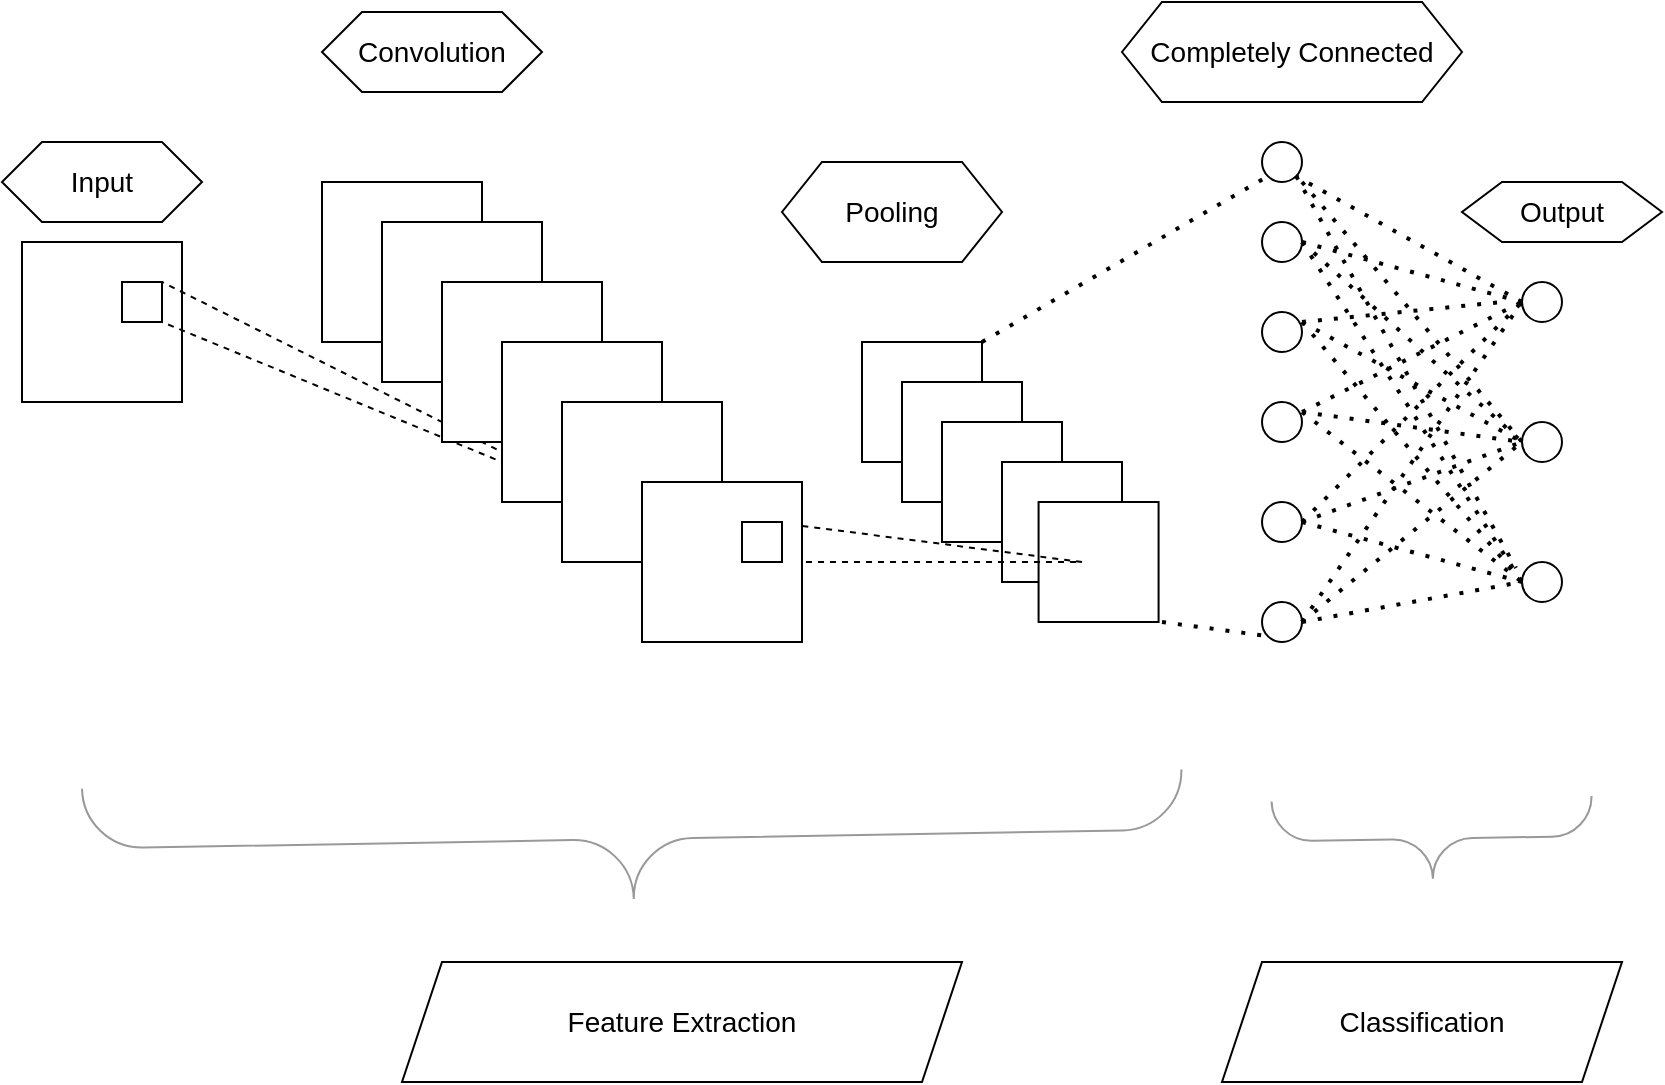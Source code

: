 <mxfile version="24.4.0" type="github">
  <diagram name="Page-1" id="vw2O1joaPwujMAk-joFM">
    <mxGraphModel dx="1098" dy="722" grid="1" gridSize="10" guides="1" tooltips="1" connect="1" arrows="1" fold="1" page="1" pageScale="1" pageWidth="850" pageHeight="1100" math="0" shadow="0">
      <root>
        <mxCell id="0" />
        <mxCell id="1" parent="0" />
        <mxCell id="x5iBwrBJt8EgbJ-NG2Gd-1" value="" style="whiteSpace=wrap;html=1;aspect=fixed;" vertex="1" parent="1">
          <mxGeometry x="20" y="260" width="80" height="80" as="geometry" />
        </mxCell>
        <mxCell id="x5iBwrBJt8EgbJ-NG2Gd-19" value="" style="whiteSpace=wrap;html=1;aspect=fixed;" vertex="1" parent="1">
          <mxGeometry x="70" y="280" width="20" height="20" as="geometry" />
        </mxCell>
        <mxCell id="x5iBwrBJt8EgbJ-NG2Gd-35" value="" style="endArrow=none;dashed=1;html=1;rounded=0;" edge="1" parent="1">
          <mxGeometry width="50" height="50" relative="1" as="geometry">
            <mxPoint x="350" y="410" as="sourcePoint" />
            <mxPoint x="90" y="300" as="targetPoint" />
            <Array as="points">
              <mxPoint x="260" y="370" />
            </Array>
          </mxGeometry>
        </mxCell>
        <mxCell id="x5iBwrBJt8EgbJ-NG2Gd-36" value="" style="endArrow=none;dashed=1;html=1;rounded=0;" edge="1" parent="1">
          <mxGeometry width="50" height="50" relative="1" as="geometry">
            <mxPoint x="370" y="420" as="sourcePoint" />
            <mxPoint x="90" y="280" as="targetPoint" />
          </mxGeometry>
        </mxCell>
        <mxCell id="x5iBwrBJt8EgbJ-NG2Gd-39" value="" style="whiteSpace=wrap;html=1;aspect=fixed;" vertex="1" parent="1">
          <mxGeometry x="440" y="310" width="60" height="60" as="geometry" />
        </mxCell>
        <mxCell id="x5iBwrBJt8EgbJ-NG2Gd-40" value="" style="whiteSpace=wrap;html=1;aspect=fixed;" vertex="1" parent="1">
          <mxGeometry x="460" y="330" width="60" height="60" as="geometry" />
        </mxCell>
        <mxCell id="x5iBwrBJt8EgbJ-NG2Gd-41" value="" style="whiteSpace=wrap;html=1;aspect=fixed;" vertex="1" parent="1">
          <mxGeometry x="480" y="350" width="60" height="60" as="geometry" />
        </mxCell>
        <mxCell id="x5iBwrBJt8EgbJ-NG2Gd-42" value="" style="whiteSpace=wrap;html=1;aspect=fixed;" vertex="1" parent="1">
          <mxGeometry x="510" y="370" width="60" height="60" as="geometry" />
        </mxCell>
        <mxCell id="x5iBwrBJt8EgbJ-NG2Gd-43" value="" style="whiteSpace=wrap;html=1;aspect=fixed;" vertex="1" parent="1">
          <mxGeometry x="528.29" y="390" width="60" height="60" as="geometry" />
        </mxCell>
        <mxCell id="x5iBwrBJt8EgbJ-NG2Gd-57" value="" style="endArrow=none;dashed=1;html=1;rounded=0;exitX=0.362;exitY=0.5;exitDx=0;exitDy=0;exitPerimeter=0;" edge="1" parent="1" source="x5iBwrBJt8EgbJ-NG2Gd-43">
          <mxGeometry width="50" height="50" relative="1" as="geometry">
            <mxPoint x="545" y="440" as="sourcePoint" />
            <mxPoint x="395" y="400" as="targetPoint" />
          </mxGeometry>
        </mxCell>
        <mxCell id="x5iBwrBJt8EgbJ-NG2Gd-59" value="" style="endArrow=none;dashed=1;html=1;rounded=0;exitX=1;exitY=1;exitDx=0;exitDy=0;entryX=0.362;entryY=0.5;entryDx=0;entryDy=0;entryPerimeter=0;" edge="1" parent="1" source="x5iBwrBJt8EgbJ-NG2Gd-44" target="x5iBwrBJt8EgbJ-NG2Gd-43">
          <mxGeometry width="50" height="50" relative="1" as="geometry">
            <mxPoint x="450" y="560" as="sourcePoint" />
            <mxPoint x="500" y="510" as="targetPoint" />
          </mxGeometry>
        </mxCell>
        <mxCell id="x5iBwrBJt8EgbJ-NG2Gd-75" value="" style="group" vertex="1" connectable="0" parent="1">
          <mxGeometry x="170" y="230" width="240" height="230" as="geometry" />
        </mxCell>
        <mxCell id="x5iBwrBJt8EgbJ-NG2Gd-10" value="" style="whiteSpace=wrap;html=1;aspect=fixed;container=0;" vertex="1" parent="x5iBwrBJt8EgbJ-NG2Gd-75">
          <mxGeometry width="80" height="80" as="geometry" />
        </mxCell>
        <mxCell id="x5iBwrBJt8EgbJ-NG2Gd-14" value="" style="whiteSpace=wrap;html=1;aspect=fixed;container=0;" vertex="1" parent="x5iBwrBJt8EgbJ-NG2Gd-75">
          <mxGeometry x="30" y="20" width="80" height="80" as="geometry" />
        </mxCell>
        <mxCell id="x5iBwrBJt8EgbJ-NG2Gd-15" value="" style="whiteSpace=wrap;html=1;aspect=fixed;container=0;" vertex="1" parent="x5iBwrBJt8EgbJ-NG2Gd-75">
          <mxGeometry x="60" y="50" width="80" height="80" as="geometry" />
        </mxCell>
        <mxCell id="x5iBwrBJt8EgbJ-NG2Gd-16" value="" style="whiteSpace=wrap;html=1;aspect=fixed;container=0;" vertex="1" parent="x5iBwrBJt8EgbJ-NG2Gd-75">
          <mxGeometry x="90" y="80" width="80" height="80" as="geometry" />
        </mxCell>
        <mxCell id="x5iBwrBJt8EgbJ-NG2Gd-17" value="" style="whiteSpace=wrap;html=1;aspect=fixed;container=0;" vertex="1" parent="x5iBwrBJt8EgbJ-NG2Gd-75">
          <mxGeometry x="120" y="110" width="80" height="80" as="geometry" />
        </mxCell>
        <mxCell id="x5iBwrBJt8EgbJ-NG2Gd-18" value="" style="whiteSpace=wrap;html=1;aspect=fixed;container=0;" vertex="1" parent="x5iBwrBJt8EgbJ-NG2Gd-75">
          <mxGeometry x="160" y="150" width="80" height="80" as="geometry" />
        </mxCell>
        <mxCell id="x5iBwrBJt8EgbJ-NG2Gd-44" value="" style="whiteSpace=wrap;html=1;aspect=fixed;container=0;" vertex="1" parent="x5iBwrBJt8EgbJ-NG2Gd-75">
          <mxGeometry x="210" y="170" width="20" height="20" as="geometry" />
        </mxCell>
        <mxCell id="x5iBwrBJt8EgbJ-NG2Gd-78" value="" style="group" vertex="1" connectable="0" parent="1">
          <mxGeometry x="640" y="210" width="70" height="250" as="geometry" />
        </mxCell>
        <mxCell id="x5iBwrBJt8EgbJ-NG2Gd-60" value="" style="ellipse;whiteSpace=wrap;html=1;aspect=fixed;" vertex="1" parent="x5iBwrBJt8EgbJ-NG2Gd-78">
          <mxGeometry width="20" height="20" as="geometry" />
        </mxCell>
        <mxCell id="x5iBwrBJt8EgbJ-NG2Gd-65" value="" style="ellipse;whiteSpace=wrap;html=1;aspect=fixed;" vertex="1" parent="x5iBwrBJt8EgbJ-NG2Gd-78">
          <mxGeometry y="40" width="20" height="20" as="geometry" />
        </mxCell>
        <mxCell id="x5iBwrBJt8EgbJ-NG2Gd-66" value="" style="ellipse;whiteSpace=wrap;html=1;aspect=fixed;" vertex="1" parent="x5iBwrBJt8EgbJ-NG2Gd-78">
          <mxGeometry y="85" width="20" height="20" as="geometry" />
        </mxCell>
        <mxCell id="x5iBwrBJt8EgbJ-NG2Gd-67" value="" style="ellipse;whiteSpace=wrap;html=1;aspect=fixed;" vertex="1" parent="x5iBwrBJt8EgbJ-NG2Gd-78">
          <mxGeometry y="130" width="20" height="20" as="geometry" />
        </mxCell>
        <mxCell id="x5iBwrBJt8EgbJ-NG2Gd-68" value="" style="ellipse;whiteSpace=wrap;html=1;aspect=fixed;" vertex="1" parent="x5iBwrBJt8EgbJ-NG2Gd-78">
          <mxGeometry y="180" width="20" height="20" as="geometry" />
        </mxCell>
        <mxCell id="x5iBwrBJt8EgbJ-NG2Gd-69" value="" style="ellipse;whiteSpace=wrap;html=1;aspect=fixed;" vertex="1" parent="x5iBwrBJt8EgbJ-NG2Gd-78">
          <mxGeometry y="230" width="20" height="20" as="geometry" />
        </mxCell>
        <mxCell id="x5iBwrBJt8EgbJ-NG2Gd-104" value="" style="endArrow=none;dashed=1;html=1;dashPattern=1 3;strokeWidth=2;rounded=0;entryX=0;entryY=0.5;entryDx=0;entryDy=0;" edge="1" parent="x5iBwrBJt8EgbJ-NG2Gd-78" target="x5iBwrBJt8EgbJ-NG2Gd-81">
          <mxGeometry width="50" height="50" relative="1" as="geometry">
            <mxPoint x="20" y="20" as="sourcePoint" />
            <mxPoint x="70" as="targetPoint" />
          </mxGeometry>
        </mxCell>
        <mxCell id="x5iBwrBJt8EgbJ-NG2Gd-102" value="" style="endArrow=none;dashed=1;html=1;dashPattern=1 3;strokeWidth=2;rounded=0;" edge="1" parent="x5iBwrBJt8EgbJ-NG2Gd-78">
          <mxGeometry width="50" height="50" relative="1" as="geometry">
            <mxPoint x="20" y="50" as="sourcePoint" />
            <mxPoint x="130" y="80" as="targetPoint" />
          </mxGeometry>
        </mxCell>
        <mxCell id="x5iBwrBJt8EgbJ-NG2Gd-101" value="" style="endArrow=none;dashed=1;html=1;dashPattern=1 3;strokeWidth=2;rounded=0;entryX=0;entryY=0.5;entryDx=0;entryDy=0;" edge="1" parent="x5iBwrBJt8EgbJ-NG2Gd-78" target="x5iBwrBJt8EgbJ-NG2Gd-81">
          <mxGeometry width="50" height="50" relative="1" as="geometry">
            <mxPoint x="20" y="50" as="sourcePoint" />
            <mxPoint x="70" as="targetPoint" />
          </mxGeometry>
        </mxCell>
        <mxCell id="x5iBwrBJt8EgbJ-NG2Gd-100" value="" style="endArrow=none;dashed=1;html=1;dashPattern=1 3;strokeWidth=2;rounded=0;entryX=0;entryY=0.5;entryDx=0;entryDy=0;" edge="1" parent="x5iBwrBJt8EgbJ-NG2Gd-78" target="x5iBwrBJt8EgbJ-NG2Gd-82">
          <mxGeometry width="50" height="50" relative="1" as="geometry">
            <mxPoint x="20" y="50" as="sourcePoint" />
            <mxPoint x="70" as="targetPoint" />
          </mxGeometry>
        </mxCell>
        <mxCell id="x5iBwrBJt8EgbJ-NG2Gd-99" value="" style="endArrow=none;dashed=1;html=1;dashPattern=1 3;strokeWidth=2;rounded=0;" edge="1" parent="x5iBwrBJt8EgbJ-NG2Gd-78">
          <mxGeometry width="50" height="50" relative="1" as="geometry">
            <mxPoint x="20" y="90" as="sourcePoint" />
            <mxPoint x="120" y="80" as="targetPoint" />
          </mxGeometry>
        </mxCell>
        <mxCell id="x5iBwrBJt8EgbJ-NG2Gd-98" value="" style="endArrow=none;dashed=1;html=1;dashPattern=1 3;strokeWidth=2;rounded=0;" edge="1" parent="x5iBwrBJt8EgbJ-NG2Gd-78">
          <mxGeometry width="50" height="50" relative="1" as="geometry">
            <mxPoint x="20" y="90" as="sourcePoint" />
            <mxPoint x="130" y="150" as="targetPoint" />
          </mxGeometry>
        </mxCell>
        <mxCell id="x5iBwrBJt8EgbJ-NG2Gd-96" value="" style="endArrow=none;dashed=1;html=1;dashPattern=1 3;strokeWidth=2;rounded=0;" edge="1" parent="x5iBwrBJt8EgbJ-NG2Gd-78">
          <mxGeometry width="50" height="50" relative="1" as="geometry">
            <mxPoint x="20" y="135" as="sourcePoint" />
            <mxPoint x="130" y="80" as="targetPoint" />
          </mxGeometry>
        </mxCell>
        <mxCell id="x5iBwrBJt8EgbJ-NG2Gd-95" value="" style="endArrow=none;dashed=1;html=1;dashPattern=1 3;strokeWidth=2;rounded=0;" edge="1" parent="x5iBwrBJt8EgbJ-NG2Gd-78">
          <mxGeometry width="50" height="50" relative="1" as="geometry">
            <mxPoint x="20" y="135" as="sourcePoint" />
            <mxPoint x="130" y="150" as="targetPoint" />
          </mxGeometry>
        </mxCell>
        <mxCell id="x5iBwrBJt8EgbJ-NG2Gd-94" value="" style="endArrow=none;dashed=1;html=1;dashPattern=1 3;strokeWidth=2;rounded=0;" edge="1" parent="x5iBwrBJt8EgbJ-NG2Gd-78">
          <mxGeometry width="50" height="50" relative="1" as="geometry">
            <mxPoint x="20" y="135" as="sourcePoint" />
            <mxPoint x="130" y="220" as="targetPoint" />
          </mxGeometry>
        </mxCell>
        <mxCell id="x5iBwrBJt8EgbJ-NG2Gd-93" value="" style="endArrow=none;dashed=1;html=1;dashPattern=1 3;strokeWidth=2;rounded=0;" edge="1" parent="x5iBwrBJt8EgbJ-NG2Gd-78">
          <mxGeometry width="50" height="50" relative="1" as="geometry">
            <mxPoint x="20" y="190" as="sourcePoint" />
            <mxPoint x="130" y="80" as="targetPoint" />
          </mxGeometry>
        </mxCell>
        <mxCell id="x5iBwrBJt8EgbJ-NG2Gd-92" value="" style="endArrow=none;dashed=1;html=1;dashPattern=1 3;strokeWidth=2;rounded=0;" edge="1" parent="x5iBwrBJt8EgbJ-NG2Gd-78">
          <mxGeometry width="50" height="50" relative="1" as="geometry">
            <mxPoint x="20" y="190" as="sourcePoint" />
            <mxPoint x="130" y="150" as="targetPoint" />
          </mxGeometry>
        </mxCell>
        <mxCell id="x5iBwrBJt8EgbJ-NG2Gd-91" value="" style="endArrow=none;dashed=1;html=1;dashPattern=1 3;strokeWidth=2;rounded=0;entryX=0;entryY=0.5;entryDx=0;entryDy=0;" edge="1" parent="x5iBwrBJt8EgbJ-NG2Gd-78" target="x5iBwrBJt8EgbJ-NG2Gd-82">
          <mxGeometry width="50" height="50" relative="1" as="geometry">
            <mxPoint x="20" y="190" as="sourcePoint" />
            <mxPoint x="120" y="220" as="targetPoint" />
          </mxGeometry>
        </mxCell>
        <mxCell id="x5iBwrBJt8EgbJ-NG2Gd-90" value="" style="endArrow=none;dashed=1;html=1;dashPattern=1 3;strokeWidth=2;rounded=0;" edge="1" parent="x5iBwrBJt8EgbJ-NG2Gd-78">
          <mxGeometry width="50" height="50" relative="1" as="geometry">
            <mxPoint x="20" y="240" as="sourcePoint" />
            <mxPoint x="130" y="80" as="targetPoint" />
          </mxGeometry>
        </mxCell>
        <mxCell id="x5iBwrBJt8EgbJ-NG2Gd-79" value="" style="endArrow=none;dashed=1;html=1;dashPattern=1 3;strokeWidth=2;rounded=0;entryX=0;entryY=1;entryDx=0;entryDy=0;" edge="1" parent="1" target="x5iBwrBJt8EgbJ-NG2Gd-60">
          <mxGeometry width="50" height="50" relative="1" as="geometry">
            <mxPoint x="500" y="310" as="sourcePoint" />
            <mxPoint x="550" y="260" as="targetPoint" />
          </mxGeometry>
        </mxCell>
        <mxCell id="x5iBwrBJt8EgbJ-NG2Gd-80" value="" style="ellipse;whiteSpace=wrap;html=1;aspect=fixed;" vertex="1" parent="1">
          <mxGeometry x="770" y="280" width="20" height="20" as="geometry" />
        </mxCell>
        <mxCell id="x5iBwrBJt8EgbJ-NG2Gd-81" value="" style="ellipse;whiteSpace=wrap;html=1;aspect=fixed;" vertex="1" parent="1">
          <mxGeometry x="770" y="350" width="20" height="20" as="geometry" />
        </mxCell>
        <mxCell id="x5iBwrBJt8EgbJ-NG2Gd-82" value="" style="ellipse;whiteSpace=wrap;html=1;aspect=fixed;" vertex="1" parent="1">
          <mxGeometry x="770" y="420" width="20" height="20" as="geometry" />
        </mxCell>
        <mxCell id="x5iBwrBJt8EgbJ-NG2Gd-83" value="" style="endArrow=none;dashed=1;html=1;dashPattern=1 3;strokeWidth=2;rounded=0;entryX=1;entryY=1;entryDx=0;entryDy=0;exitX=0;exitY=0.5;exitDx=0;exitDy=0;" edge="1" parent="1" source="x5iBwrBJt8EgbJ-NG2Gd-80" target="x5iBwrBJt8EgbJ-NG2Gd-60">
          <mxGeometry width="50" height="50" relative="1" as="geometry">
            <mxPoint x="780" y="260" as="sourcePoint" />
            <mxPoint x="720" y="220" as="targetPoint" />
          </mxGeometry>
        </mxCell>
        <mxCell id="x5iBwrBJt8EgbJ-NG2Gd-87" value="" style="endArrow=none;dashed=1;html=1;dashPattern=1 3;strokeWidth=2;rounded=0;entryX=0;entryY=1;entryDx=0;entryDy=0;" edge="1" parent="1" target="x5iBwrBJt8EgbJ-NG2Gd-69">
          <mxGeometry width="50" height="50" relative="1" as="geometry">
            <mxPoint x="590" y="450" as="sourcePoint" />
            <mxPoint x="640" y="400" as="targetPoint" />
          </mxGeometry>
        </mxCell>
        <mxCell id="x5iBwrBJt8EgbJ-NG2Gd-88" value="" style="endArrow=none;dashed=1;html=1;dashPattern=1 3;strokeWidth=2;rounded=0;entryX=0;entryY=0.5;entryDx=0;entryDy=0;" edge="1" parent="1" target="x5iBwrBJt8EgbJ-NG2Gd-82">
          <mxGeometry width="50" height="50" relative="1" as="geometry">
            <mxPoint x="660" y="450" as="sourcePoint" />
            <mxPoint x="770" y="420" as="targetPoint" />
          </mxGeometry>
        </mxCell>
        <mxCell id="x5iBwrBJt8EgbJ-NG2Gd-89" value="" style="endArrow=none;dashed=1;html=1;dashPattern=1 3;strokeWidth=2;rounded=0;entryX=0;entryY=0.5;entryDx=0;entryDy=0;" edge="1" parent="1" target="x5iBwrBJt8EgbJ-NG2Gd-81">
          <mxGeometry width="50" height="50" relative="1" as="geometry">
            <mxPoint x="660" y="450" as="sourcePoint" />
            <mxPoint x="760" y="450" as="targetPoint" />
          </mxGeometry>
        </mxCell>
        <mxCell id="x5iBwrBJt8EgbJ-NG2Gd-97" value="" style="endArrow=none;dashed=1;html=1;dashPattern=1 3;strokeWidth=2;rounded=0;" edge="1" parent="1">
          <mxGeometry width="50" height="50" relative="1" as="geometry">
            <mxPoint x="660" y="300" as="sourcePoint" />
            <mxPoint x="770" y="430" as="targetPoint" />
          </mxGeometry>
        </mxCell>
        <mxCell id="x5iBwrBJt8EgbJ-NG2Gd-103" value="" style="endArrow=none;dashed=1;html=1;dashPattern=1 3;strokeWidth=2;rounded=0;exitX=1;exitY=1;exitDx=0;exitDy=0;entryX=-0.15;entryY=0.15;entryDx=0;entryDy=0;entryPerimeter=0;" edge="1" parent="1" source="x5iBwrBJt8EgbJ-NG2Gd-60" target="x5iBwrBJt8EgbJ-NG2Gd-82">
          <mxGeometry width="50" height="50" relative="1" as="geometry">
            <mxPoint x="720" y="560" as="sourcePoint" />
            <mxPoint x="770" y="510" as="targetPoint" />
          </mxGeometry>
        </mxCell>
        <mxCell id="x5iBwrBJt8EgbJ-NG2Gd-108" value="&lt;font style=&quot;font-size: 14px;&quot;&gt;Completely Connected&lt;/font&gt;" style="shape=hexagon;perimeter=hexagonPerimeter2;whiteSpace=wrap;html=1;fixedSize=1;" vertex="1" parent="1">
          <mxGeometry x="570" y="140" width="170" height="50" as="geometry" />
        </mxCell>
        <mxCell id="x5iBwrBJt8EgbJ-NG2Gd-109" value="&lt;font style=&quot;font-size: 14px;&quot;&gt;Input&lt;/font&gt;" style="shape=hexagon;perimeter=hexagonPerimeter2;whiteSpace=wrap;html=1;fixedSize=1;" vertex="1" parent="1">
          <mxGeometry x="10" y="210" width="100" height="40" as="geometry" />
        </mxCell>
        <mxCell id="x5iBwrBJt8EgbJ-NG2Gd-110" value="&lt;font style=&quot;font-size: 14px;&quot;&gt;Convolution&lt;/font&gt;" style="shape=hexagon;perimeter=hexagonPerimeter2;whiteSpace=wrap;html=1;fixedSize=1;" vertex="1" parent="1">
          <mxGeometry x="170" y="145" width="110" height="40" as="geometry" />
        </mxCell>
        <mxCell id="x5iBwrBJt8EgbJ-NG2Gd-111" value="&lt;font style=&quot;font-size: 14px;&quot;&gt;Pooling&lt;/font&gt;" style="shape=hexagon;perimeter=hexagonPerimeter2;whiteSpace=wrap;html=1;fixedSize=1;" vertex="1" parent="1">
          <mxGeometry x="400" y="220" width="110" height="50" as="geometry" />
        </mxCell>
        <mxCell id="x5iBwrBJt8EgbJ-NG2Gd-112" value="&lt;font style=&quot;font-size: 14px;&quot;&gt;Output&lt;/font&gt;" style="shape=hexagon;perimeter=hexagonPerimeter2;whiteSpace=wrap;html=1;fixedSize=1;" vertex="1" parent="1">
          <mxGeometry x="740" y="230" width="100" height="30" as="geometry" />
        </mxCell>
        <mxCell id="x5iBwrBJt8EgbJ-NG2Gd-113" value="" style="verticalLabelPosition=bottom;shadow=0;dashed=0;align=center;html=1;verticalAlign=top;strokeWidth=1;shape=mxgraph.mockup.markup.curlyBrace;whiteSpace=wrap;strokeColor=#999999;rotation=-181;" vertex="1" parent="1">
          <mxGeometry x="50.49" y="528.51" width="549.76" height="60" as="geometry" />
        </mxCell>
        <mxCell id="x5iBwrBJt8EgbJ-NG2Gd-115" value="" style="verticalLabelPosition=bottom;shadow=0;dashed=0;align=center;html=1;verticalAlign=top;strokeWidth=1;shape=mxgraph.mockup.markup.curlyBrace;whiteSpace=wrap;strokeColor=#999999;rotation=-181;" vertex="1" parent="1">
          <mxGeometry x="645.12" y="528.38" width="160" height="60" as="geometry" />
        </mxCell>
        <mxCell id="x5iBwrBJt8EgbJ-NG2Gd-116" value="&lt;font style=&quot;font-size: 14px;&quot;&gt;Feature Extraction&lt;/font&gt;" style="shape=parallelogram;perimeter=parallelogramPerimeter;whiteSpace=wrap;html=1;fixedSize=1;" vertex="1" parent="1">
          <mxGeometry x="210" y="620" width="280" height="60" as="geometry" />
        </mxCell>
        <mxCell id="x5iBwrBJt8EgbJ-NG2Gd-117" value="&lt;font style=&quot;font-size: 14px;&quot;&gt;Classification&lt;br&gt;&lt;/font&gt;" style="shape=parallelogram;perimeter=parallelogramPerimeter;whiteSpace=wrap;html=1;fixedSize=1;" vertex="1" parent="1">
          <mxGeometry x="620" y="620" width="200" height="60" as="geometry" />
        </mxCell>
      </root>
    </mxGraphModel>
  </diagram>
</mxfile>
